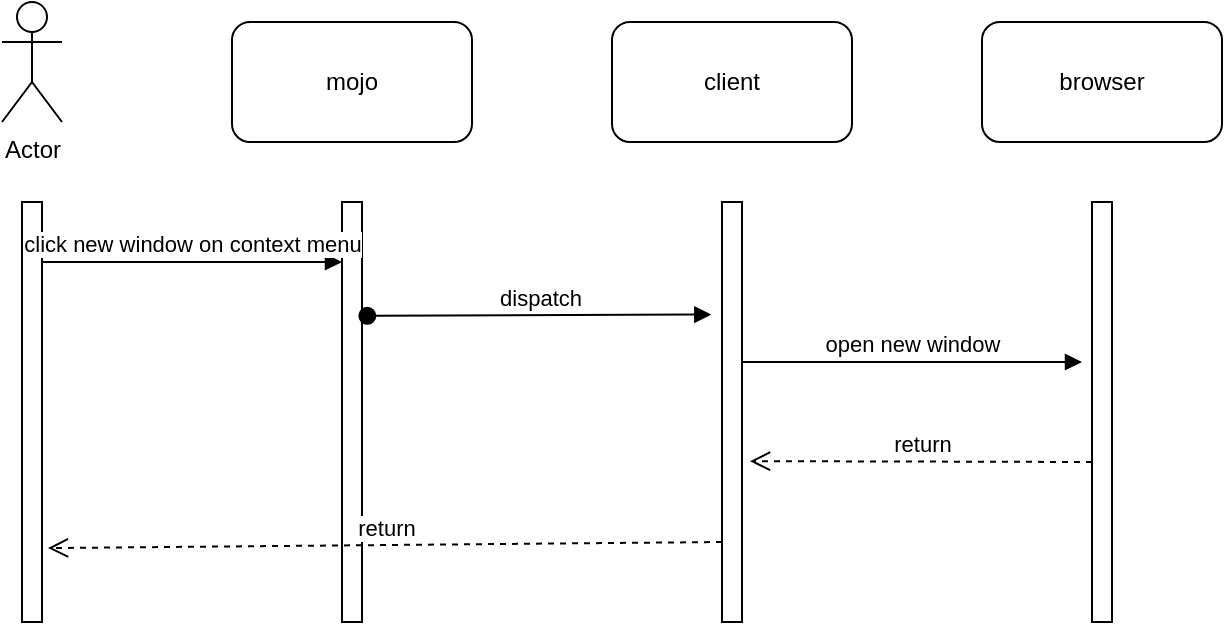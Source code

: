 <mxfile version="20.7.4" type="github">
  <diagram id="kgpKYQtTHZ0yAKxKKP6v" name="Page-1">
    <mxGraphModel dx="794" dy="508" grid="1" gridSize="10" guides="1" tooltips="1" connect="1" arrows="1" fold="1" page="1" pageScale="1" pageWidth="850" pageHeight="1100" math="0" shadow="0">
      <root>
        <mxCell id="0" />
        <mxCell id="1" parent="0" />
        <mxCell id="MPsMj3CxYx6R0UwsIFe--1" value="Actor" style="shape=umlActor;verticalLabelPosition=bottom;verticalAlign=top;html=1;outlineConnect=0;" vertex="1" parent="1">
          <mxGeometry x="120" y="90" width="30" height="60" as="geometry" />
        </mxCell>
        <mxCell id="MPsMj3CxYx6R0UwsIFe--2" value="" style="html=1;points=[];perimeter=orthogonalPerimeter;" vertex="1" parent="1">
          <mxGeometry x="130" y="190" width="10" height="210" as="geometry" />
        </mxCell>
        <mxCell id="MPsMj3CxYx6R0UwsIFe--3" value="" style="html=1;points=[];perimeter=orthogonalPerimeter;" vertex="1" parent="1">
          <mxGeometry x="290" y="190" width="10" height="210" as="geometry" />
        </mxCell>
        <mxCell id="MPsMj3CxYx6R0UwsIFe--4" value="mojo" style="rounded=1;whiteSpace=wrap;html=1;" vertex="1" parent="1">
          <mxGeometry x="235" y="100" width="120" height="60" as="geometry" />
        </mxCell>
        <mxCell id="MPsMj3CxYx6R0UwsIFe--5" value="" style="html=1;points=[];perimeter=orthogonalPerimeter;" vertex="1" parent="1">
          <mxGeometry x="480" y="190" width="10" height="210" as="geometry" />
        </mxCell>
        <mxCell id="MPsMj3CxYx6R0UwsIFe--6" value="client" style="rounded=1;whiteSpace=wrap;html=1;" vertex="1" parent="1">
          <mxGeometry x="425" y="100" width="120" height="60" as="geometry" />
        </mxCell>
        <mxCell id="MPsMj3CxYx6R0UwsIFe--7" value="" style="html=1;points=[];perimeter=orthogonalPerimeter;" vertex="1" parent="1">
          <mxGeometry x="665" y="190" width="10" height="210" as="geometry" />
        </mxCell>
        <mxCell id="MPsMj3CxYx6R0UwsIFe--8" value="browser" style="rounded=1;whiteSpace=wrap;html=1;" vertex="1" parent="1">
          <mxGeometry x="610" y="100" width="120" height="60" as="geometry" />
        </mxCell>
        <mxCell id="MPsMj3CxYx6R0UwsIFe--10" value="dispatch" style="html=1;verticalAlign=bottom;startArrow=oval;startFill=1;endArrow=block;startSize=8;rounded=0;entryX=-0.533;entryY=0.268;entryDx=0;entryDy=0;entryPerimeter=0;exitX=1.267;exitY=0.271;exitDx=0;exitDy=0;exitPerimeter=0;" edge="1" parent="1" source="MPsMj3CxYx6R0UwsIFe--3" target="MPsMj3CxYx6R0UwsIFe--5">
          <mxGeometry width="60" relative="1" as="geometry">
            <mxPoint x="300" y="220" as="sourcePoint" />
            <mxPoint x="360" y="220" as="targetPoint" />
          </mxGeometry>
        </mxCell>
        <mxCell id="MPsMj3CxYx6R0UwsIFe--11" value="click new window on context menu" style="html=1;verticalAlign=bottom;endArrow=block;rounded=0;" edge="1" parent="1">
          <mxGeometry width="80" relative="1" as="geometry">
            <mxPoint x="140" y="220" as="sourcePoint" />
            <mxPoint x="290" y="220" as="targetPoint" />
          </mxGeometry>
        </mxCell>
        <mxCell id="MPsMj3CxYx6R0UwsIFe--12" value="open new window" style="html=1;verticalAlign=bottom;endArrow=block;rounded=0;" edge="1" parent="1">
          <mxGeometry width="80" relative="1" as="geometry">
            <mxPoint x="490" y="270" as="sourcePoint" />
            <mxPoint x="660" y="270" as="targetPoint" />
          </mxGeometry>
        </mxCell>
        <mxCell id="MPsMj3CxYx6R0UwsIFe--13" value="return" style="html=1;verticalAlign=bottom;endArrow=open;dashed=1;endSize=8;rounded=0;entryX=1.4;entryY=0.617;entryDx=0;entryDy=0;entryPerimeter=0;" edge="1" parent="1" target="MPsMj3CxYx6R0UwsIFe--5">
          <mxGeometry relative="1" as="geometry">
            <mxPoint x="665" y="320" as="sourcePoint" />
            <mxPoint x="585" y="320" as="targetPoint" />
          </mxGeometry>
        </mxCell>
        <mxCell id="MPsMj3CxYx6R0UwsIFe--14" value="return" style="html=1;verticalAlign=bottom;endArrow=open;dashed=1;endSize=8;rounded=0;entryX=1.3;entryY=0.824;entryDx=0;entryDy=0;entryPerimeter=0;" edge="1" parent="1" target="MPsMj3CxYx6R0UwsIFe--2">
          <mxGeometry relative="1" as="geometry">
            <mxPoint x="480" y="360" as="sourcePoint" />
            <mxPoint x="400" y="360" as="targetPoint" />
          </mxGeometry>
        </mxCell>
      </root>
    </mxGraphModel>
  </diagram>
</mxfile>

